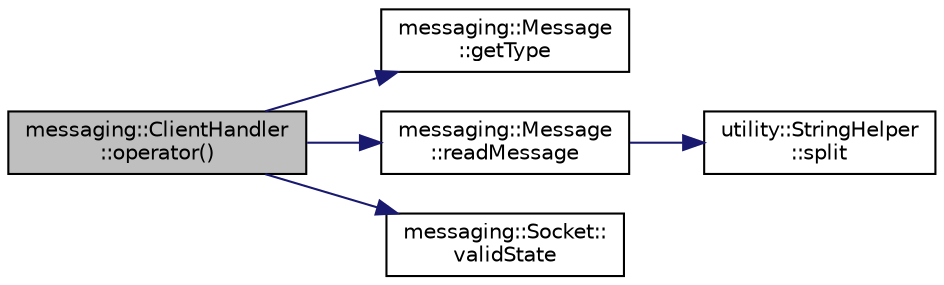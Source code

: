digraph "messaging::ClientHandler::operator()"
{
 // LATEX_PDF_SIZE
  edge [fontname="Helvetica",fontsize="10",labelfontname="Helvetica",labelfontsize="10"];
  node [fontname="Helvetica",fontsize="10",shape=record];
  rankdir="LR";
  Node1 [label="messaging::ClientHandler\l::operator()",height=0.2,width=0.4,color="black", fillcolor="grey75", style="filled", fontcolor="black",tooltip=" "];
  Node1 -> Node2 [color="midnightblue",fontsize="10",style="solid"];
  Node2 [label="messaging::Message\l::getType",height=0.2,width=0.4,color="black", fillcolor="white", style="filled",URL="$classmessaging_1_1_message.html#a6bbb938d0158f0fe131fde9a76f3d644",tooltip=" "];
  Node1 -> Node3 [color="midnightblue",fontsize="10",style="solid"];
  Node3 [label="messaging::Message\l::readMessage",height=0.2,width=0.4,color="black", fillcolor="white", style="filled",URL="$classmessaging_1_1_message.html#a2e8e2889dab8392698df8d5e445aa9ee",tooltip=" "];
  Node3 -> Node4 [color="midnightblue",fontsize="10",style="solid"];
  Node4 [label="utility::StringHelper\l::split",height=0.2,width=0.4,color="black", fillcolor="white", style="filled",URL="$classutility_1_1_string_helper.html#a5ac7b1add07aa2f5022ebc2759b7dd4b",tooltip=" "];
  Node1 -> Node5 [color="midnightblue",fontsize="10",style="solid"];
  Node5 [label="messaging::Socket::\lvalidState",height=0.2,width=0.4,color="black", fillcolor="white", style="filled",URL="$classmessaging_1_1_socket.html#aae184f74fc6f9c693fc3a3394d3c0036",tooltip=" "];
}
